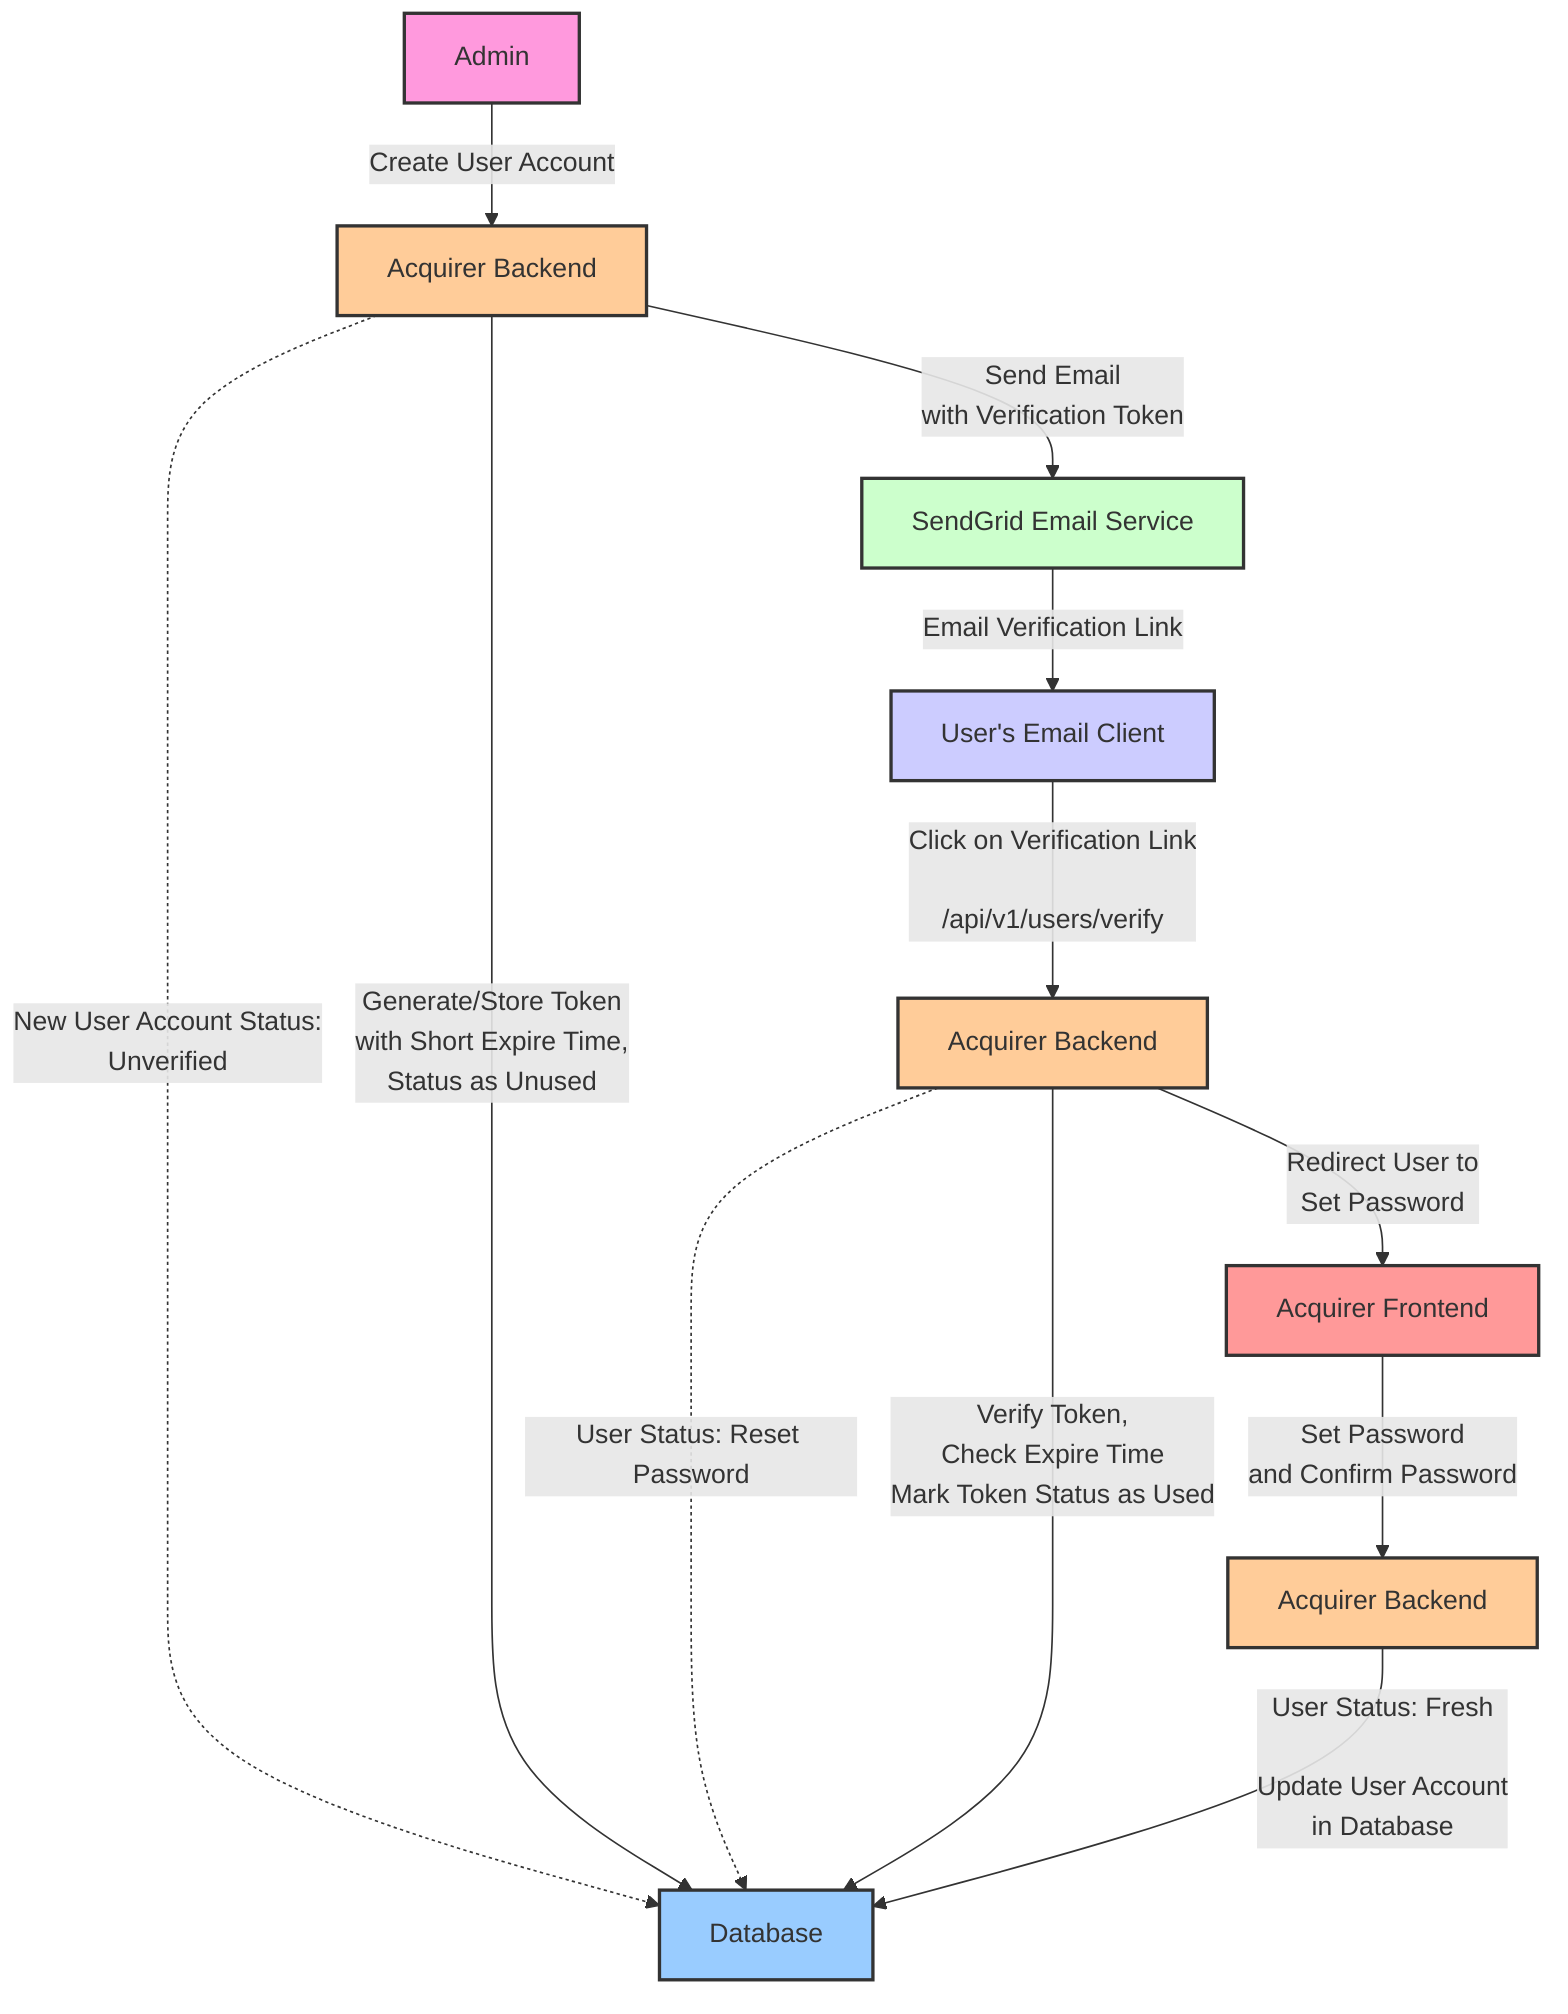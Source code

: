 graph TD;
    A[Admin] -->|Create User Account| B[Acquirer Backend]
    B -.->|New User Account Status: <br/> Unverified| C[Database]
    B -->|Generate/Store Token <br/>with Short Expire Time, <br/>Status as Unused| C
    B -->|Send Email<br/>with Verification Token| D[SendGrid Email Service]
    D -->|Email Verification Link| E[User's Email Client]
    E -->|Click on Verification Link <br/> <br/> /api/v1/users/verify | F[Acquirer Backend]
    F -.->|User Status: Reset Password| C
    F -->|Verify Token,<br/>Check Expire Time<br/> Mark Token Status as Used | C
    F -->|Redirect User to<br/>Set Password| G[Acquirer Frontend]
    G -->|Set Password<br/>and Confirm Password| H[Acquirer Backend]
    H -->|User Status: Fresh <br/> <br/>Update User Account<br/>in Database| C
    style A fill:#f9d,stroke:#333,stroke-width:2px;
    style B fill:#fc9,stroke:#333,stroke-width:2px;
    style C fill:#9cf,stroke:#333,stroke-width:2px;
    style D fill:#cfc,stroke:#333,stroke-width:2px;
    style E fill:#ccf,stroke:#333,stroke-width:2px;
    style F fill:#fc9,stroke:#333,stroke-width:2px;
    style G fill:#f99,stroke:#333,stroke-width:2px;
    style H fill:#fc9,stroke:#333,stroke-width:2px;